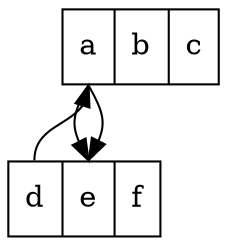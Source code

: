 // test record using python graphviz.
digraph record {
	node [shape=record]
	node0 [label="<f0> a|<f1> b|<f2> c"]
	node1 [label="<f0> d|<f1> e|<f2> f"]
	node0:f0 -> node1:f1
	node0:f0 -> node1:f1
	node1:f0 -> node0:f0
}
